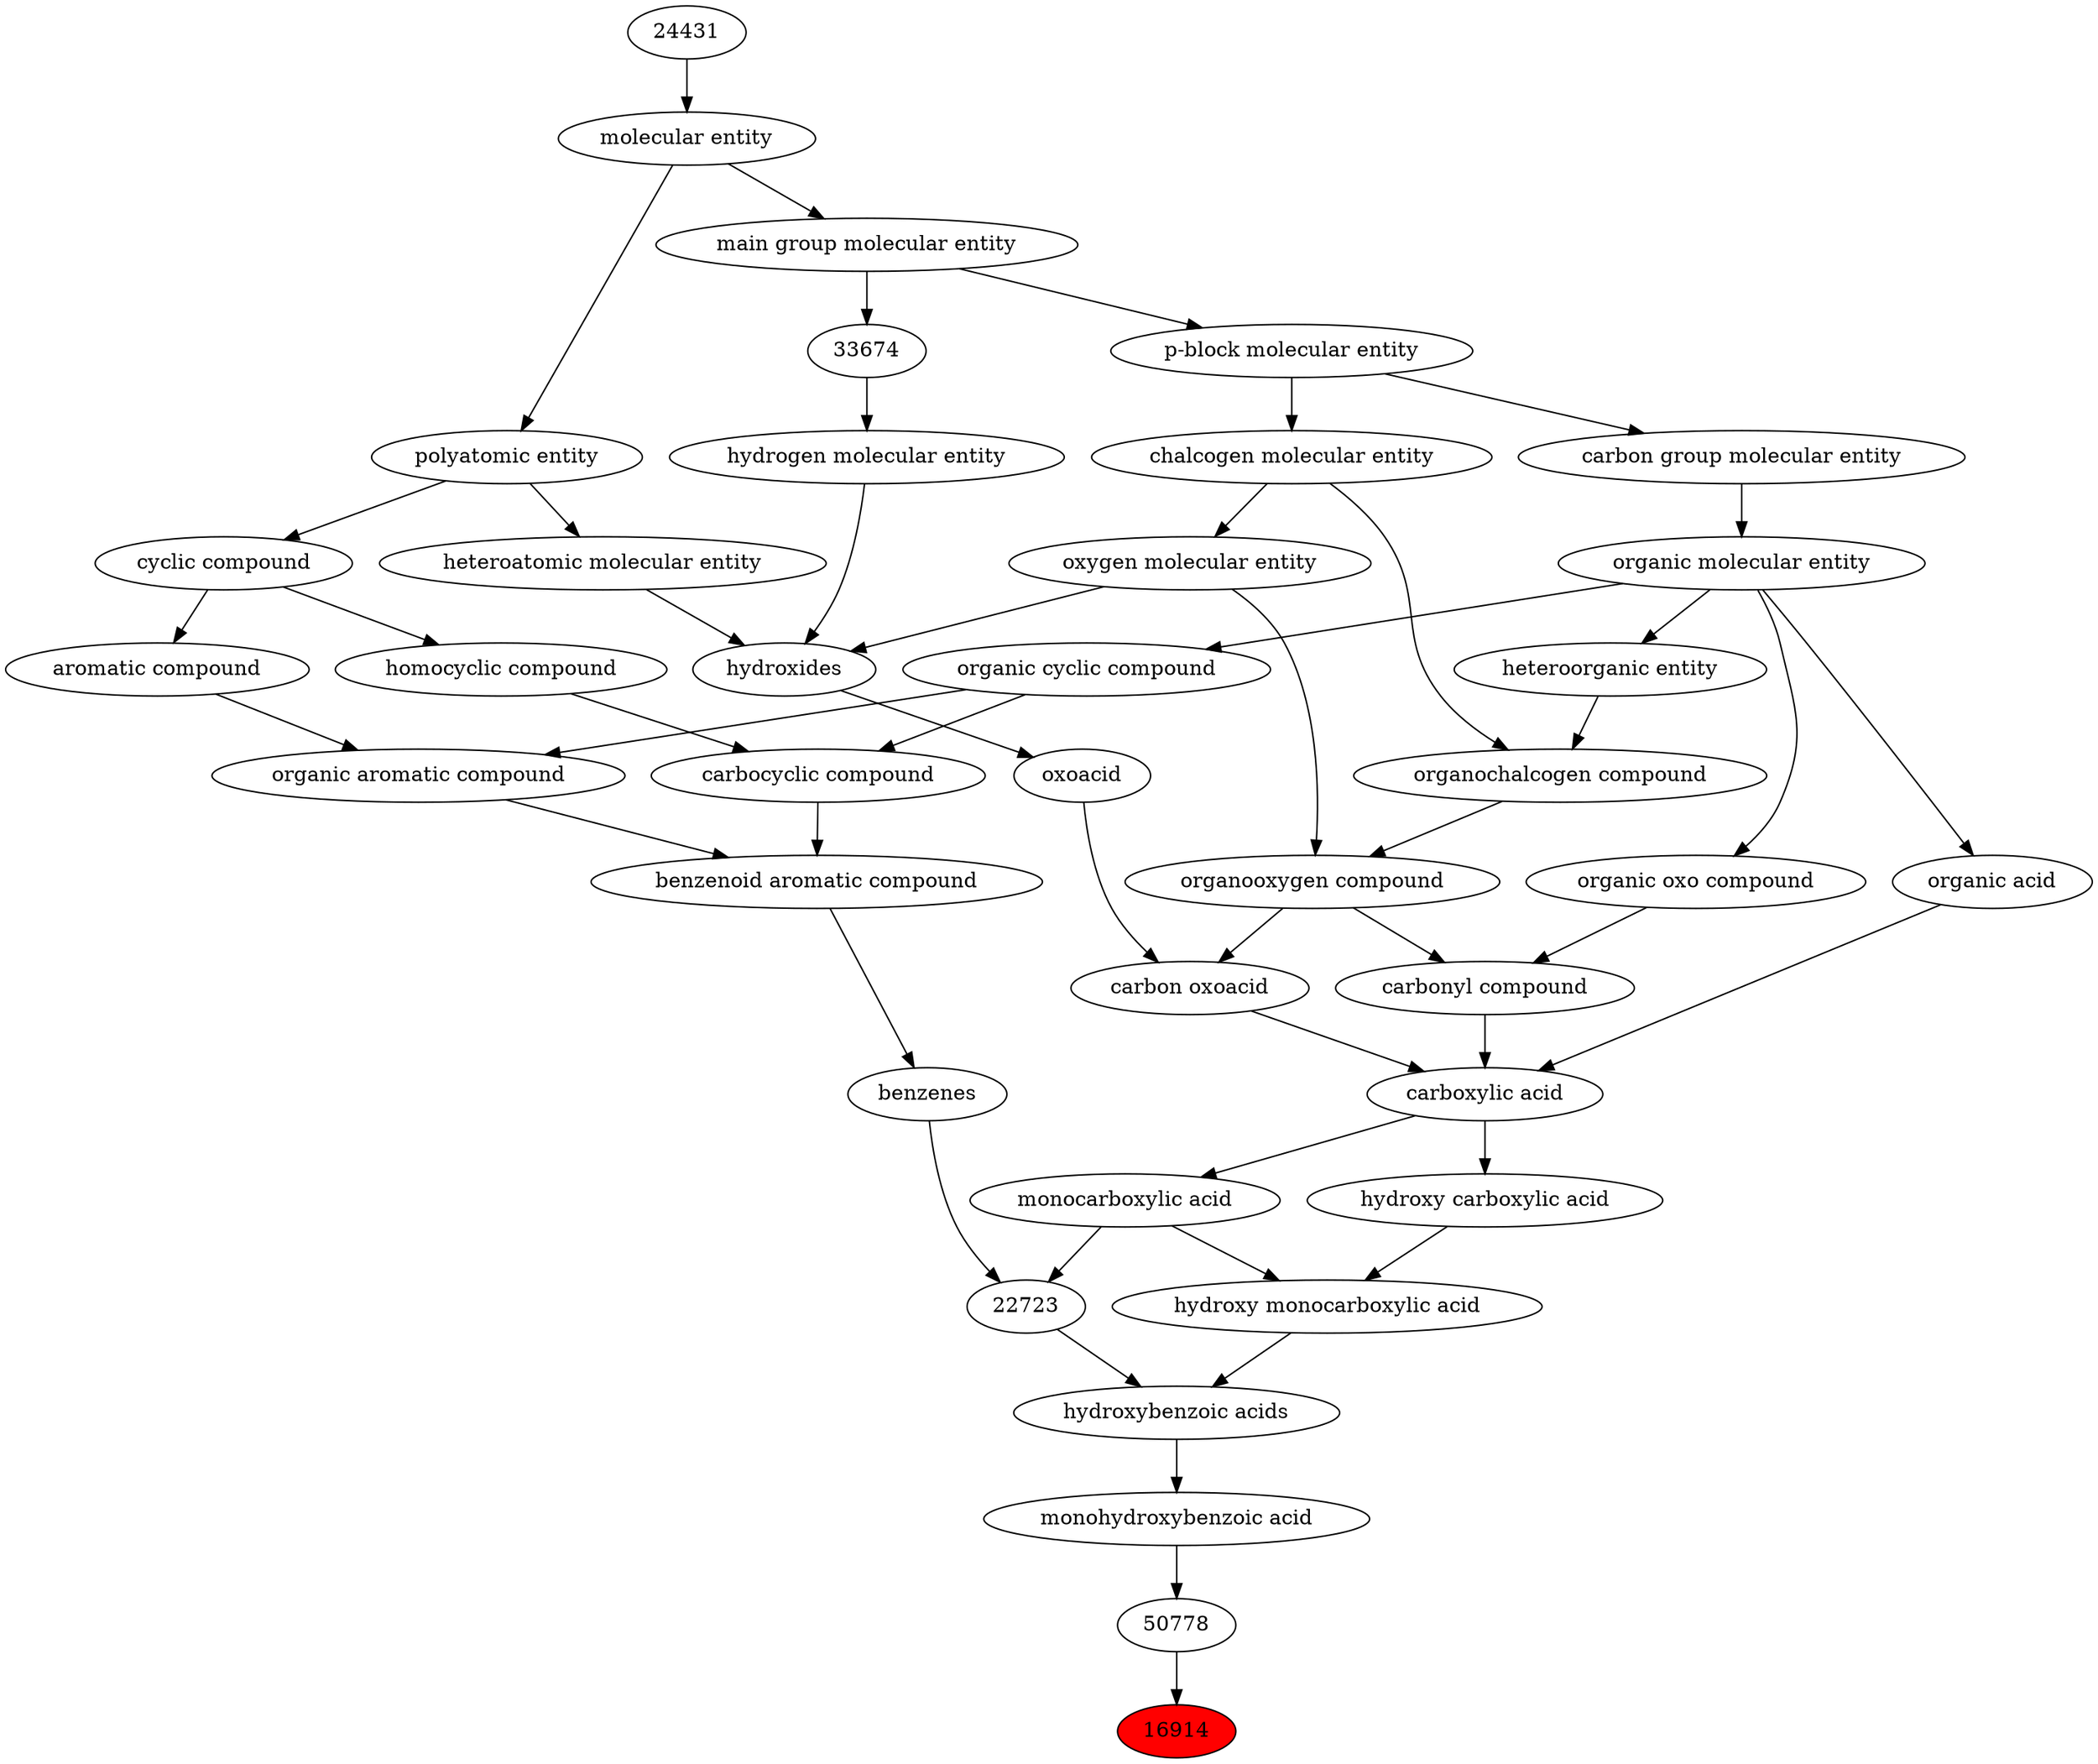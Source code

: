 digraph tree{ 
16914 [label="16914" fillcolor=red style=filled]
50778 -> 16914
50778 [label="50778"]
25389 -> 50778
25389 [label="monohydroxybenzoic acid"]
24676 -> 25389
24676 [label="hydroxybenzoic acids"]
35868 -> 24676
22723 -> 24676
35868 [label="hydroxy monocarboxylic acid"]
25384 -> 35868
24669 -> 35868
22723 [label="22723"]
22712 -> 22723
25384 -> 22723
25384 [label="monocarboxylic acid"]
33575 -> 25384
24669 [label="hydroxy carboxylic acid"]
33575 -> 24669
22712 [label="benzenes"]
33836 -> 22712
33575 [label="carboxylic acid"]
36586 -> 33575
35605 -> 33575
64709 -> 33575
33836 [label="benzenoid aromatic compound"]
33659 -> 33836
33598 -> 33836
36586 [label="carbonyl compound"]
36587 -> 36586
36963 -> 36586
35605 [label="carbon oxoacid"]
24833 -> 35605
36963 -> 35605
64709 [label="organic acid"]
50860 -> 64709
33659 [label="organic aromatic compound"]
33832 -> 33659
33655 -> 33659
33598 [label="carbocyclic compound"]
33832 -> 33598
33597 -> 33598
36587 [label="organic oxo compound"]
50860 -> 36587
36963 [label="organooxygen compound"]
36962 -> 36963
25806 -> 36963
24833 [label="oxoacid"]
24651 -> 24833
50860 [label="organic molecular entity"]
33582 -> 50860
33832 [label="organic cyclic compound"]
50860 -> 33832
33655 [label="aromatic compound"]
33595 -> 33655
33597 [label="homocyclic compound"]
33595 -> 33597
36962 [label="organochalcogen compound"]
33285 -> 36962
33304 -> 36962
25806 [label="oxygen molecular entity"]
33304 -> 25806
24651 [label="hydroxides"]
25806 -> 24651
33608 -> 24651
37577 -> 24651
33582 [label="carbon group molecular entity"]
33675 -> 33582
33595 [label="cyclic compound"]
36357 -> 33595
33285 [label="heteroorganic entity"]
50860 -> 33285
33304 [label="chalcogen molecular entity"]
33675 -> 33304
33608 [label="hydrogen molecular entity"]
33674 -> 33608
37577 [label="heteroatomic molecular entity"]
36357 -> 37577
33675 [label="p-block molecular entity"]
33579 -> 33675
36357 [label="polyatomic entity"]
23367 -> 36357
33674 [label="33674"]
33579 -> 33674
33579 [label="main group molecular entity"]
23367 -> 33579
23367 [label="molecular entity"]
24431 -> 23367
24431 [label="24431"]
}